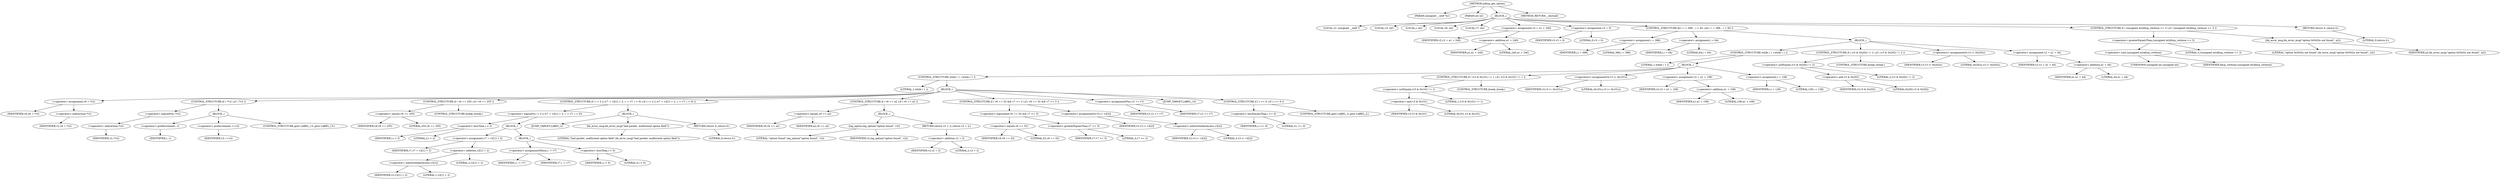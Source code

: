 digraph udhcp_get_option {  
"1000106" [label = "(METHOD,udhcp_get_option)" ]
"1000107" [label = "(PARAM,unsigned __int8 *a1)" ]
"1000108" [label = "(PARAM,int a2)" ]
"1000109" [label = "(BLOCK,,)" ]
"1000110" [label = "(LOCAL,v2: unsigned __int8 *)" ]
"1000111" [label = "(LOCAL,v3: int)" ]
"1000112" [label = "(LOCAL,i: int)" ]
"1000113" [label = "(LOCAL,v6: int)" ]
"1000114" [label = "(LOCAL,v7: int)" ]
"1000115" [label = "(<operator>.assignment,v2 = a1 + 240)" ]
"1000116" [label = "(IDENTIFIER,v2,v2 = a1 + 240)" ]
"1000117" [label = "(<operator>.addition,a1 + 240)" ]
"1000118" [label = "(IDENTIFIER,a1,a1 + 240)" ]
"1000119" [label = "(LITERAL,240,a1 + 240)" ]
"1000120" [label = "(<operator>.assignment,v3 = 0)" ]
"1000121" [label = "(IDENTIFIER,v3,v3 = 0)" ]
"1000122" [label = "(LITERAL,0,v3 = 0)" ]
"1000123" [label = "(CONTROL_STRUCTURE,for ( i = 388; ; i = 64 ),for ( i = 388; ; i = 64 ))" ]
"1000124" [label = "(<operator>.assignment,i = 388)" ]
"1000125" [label = "(IDENTIFIER,i,i = 388)" ]
"1000126" [label = "(LITERAL,388,i = 388)" ]
"1000127" [label = "(<operator>.assignment,i = 64)" ]
"1000128" [label = "(IDENTIFIER,i,i = 64)" ]
"1000129" [label = "(LITERAL,64,i = 64)" ]
"1000130" [label = "(BLOCK,,)" ]
"1000131" [label = "(CONTROL_STRUCTURE,while ( 1 ),while ( 1 ))" ]
"1000132" [label = "(LITERAL,1,while ( 1 ))" ]
"1000133" [label = "(BLOCK,,)" ]
"1000134" [label = "(CONTROL_STRUCTURE,while ( 1 ),while ( 1 ))" ]
"1000135" [label = "(LITERAL,1,while ( 1 ))" ]
"1000136" [label = "(BLOCK,,)" ]
"1000137" [label = "(<operator>.assignment,v6 = *v2)" ]
"1000138" [label = "(IDENTIFIER,v6,v6 = *v2)" ]
"1000139" [label = "(<operator>.indirection,*v2)" ]
"1000140" [label = "(IDENTIFIER,v2,v6 = *v2)" ]
"1000141" [label = "(CONTROL_STRUCTURE,if ( !*v2 ),if ( !*v2 ))" ]
"1000142" [label = "(<operator>.logicalNot,!*v2)" ]
"1000143" [label = "(<operator>.indirection,*v2)" ]
"1000144" [label = "(IDENTIFIER,v2,!*v2)" ]
"1000145" [label = "(BLOCK,,)" ]
"1000146" [label = "(<operator>.preDecrement,--i)" ]
"1000147" [label = "(IDENTIFIER,i,--i)" ]
"1000148" [label = "(<operator>.preIncrement,++v2)" ]
"1000149" [label = "(IDENTIFIER,v2,++v2)" ]
"1000150" [label = "(CONTROL_STRUCTURE,goto LABEL_13;,goto LABEL_13;)" ]
"1000151" [label = "(CONTROL_STRUCTURE,if ( v6 == 255 ),if ( v6 == 255 ))" ]
"1000152" [label = "(<operator>.equals,v6 == 255)" ]
"1000153" [label = "(IDENTIFIER,v6,v6 == 255)" ]
"1000154" [label = "(LITERAL,255,v6 == 255)" ]
"1000155" [label = "(CONTROL_STRUCTURE,break;,break;)" ]
"1000156" [label = "(CONTROL_STRUCTURE,if ( i < 2 || (v7 = v2[1] + 2, i -= v7, i < 0) ),if ( i < 2 || (v7 = v2[1] + 2, i -= v7, i < 0) ))" ]
"1000157" [label = "(<operator>.logicalOr,i < 2 || (v7 = v2[1] + 2, i -= v7, i < 0))" ]
"1000158" [label = "(<operator>.lessThan,i < 2)" ]
"1000159" [label = "(IDENTIFIER,i,i < 2)" ]
"1000160" [label = "(LITERAL,2,i < 2)" ]
"1000161" [label = "(BLOCK,,)" ]
"1000162" [label = "(<operator>.assignment,v7 = v2[1] + 2)" ]
"1000163" [label = "(IDENTIFIER,v7,v7 = v2[1] + 2)" ]
"1000164" [label = "(<operator>.addition,v2[1] + 2)" ]
"1000165" [label = "(<operator>.indirectIndexAccess,v2[1])" ]
"1000166" [label = "(IDENTIFIER,v2,v2[1] + 2)" ]
"1000167" [label = "(LITERAL,1,v2[1] + 2)" ]
"1000168" [label = "(LITERAL,2,v2[1] + 2)" ]
"1000169" [label = "(BLOCK,,)" ]
"1000170" [label = "(<operator>.assignmentMinus,i -= v7)" ]
"1000171" [label = "(IDENTIFIER,i,i -= v7)" ]
"1000172" [label = "(IDENTIFIER,v7,i -= v7)" ]
"1000173" [label = "(<operator>.lessThan,i < 0)" ]
"1000174" [label = "(IDENTIFIER,i,i < 0)" ]
"1000175" [label = "(LITERAL,0,i < 0)" ]
"1000176" [label = "(BLOCK,,)" ]
"1000177" [label = "(JUMP_TARGET,LABEL_2)" ]
"1000178" [label = "(bb_error_msg,bb_error_msg(\"bad packet, malformed option field\"))" ]
"1000179" [label = "(LITERAL,\"bad packet, malformed option field\",bb_error_msg(\"bad packet, malformed option field\"))" ]
"1000180" [label = "(RETURN,return 0;,return 0;)" ]
"1000181" [label = "(LITERAL,0,return 0;)" ]
"1000182" [label = "(CONTROL_STRUCTURE,if ( v6 == a2 ),if ( v6 == a2 ))" ]
"1000183" [label = "(<operator>.equals,v6 == a2)" ]
"1000184" [label = "(IDENTIFIER,v6,v6 == a2)" ]
"1000185" [label = "(IDENTIFIER,a2,v6 == a2)" ]
"1000186" [label = "(BLOCK,,)" ]
"1000187" [label = "(log_option,log_option(\"option found\", v2))" ]
"1000188" [label = "(LITERAL,\"option found\",log_option(\"option found\", v2))" ]
"1000189" [label = "(IDENTIFIER,v2,log_option(\"option found\", v2))" ]
"1000190" [label = "(RETURN,return v2 + 2;,return v2 + 2;)" ]
"1000191" [label = "(<operator>.addition,v2 + 2)" ]
"1000192" [label = "(IDENTIFIER,v2,v2 + 2)" ]
"1000193" [label = "(LITERAL,2,v2 + 2)" ]
"1000194" [label = "(CONTROL_STRUCTURE,if ( v6 == 52 && v7 >= 3 ),if ( v6 == 52 && v7 >= 3 ))" ]
"1000195" [label = "(<operator>.logicalAnd,v6 == 52 && v7 >= 3)" ]
"1000196" [label = "(<operator>.equals,v6 == 52)" ]
"1000197" [label = "(IDENTIFIER,v6,v6 == 52)" ]
"1000198" [label = "(LITERAL,52,v6 == 52)" ]
"1000199" [label = "(<operator>.greaterEqualsThan,v7 >= 3)" ]
"1000200" [label = "(IDENTIFIER,v7,v7 >= 3)" ]
"1000201" [label = "(LITERAL,3,v7 >= 3)" ]
"1000202" [label = "(<operators>.assignmentOr,v3 |= v2[2])" ]
"1000203" [label = "(IDENTIFIER,v3,v3 |= v2[2])" ]
"1000204" [label = "(<operator>.indirectIndexAccess,v2[2])" ]
"1000205" [label = "(IDENTIFIER,v2,v3 |= v2[2])" ]
"1000206" [label = "(LITERAL,2,v3 |= v2[2])" ]
"1000207" [label = "(<operator>.assignmentPlus,v2 += v7)" ]
"1000208" [label = "(IDENTIFIER,v2,v2 += v7)" ]
"1000209" [label = "(IDENTIFIER,v7,v2 += v7)" ]
"1000210" [label = "(JUMP_TARGET,LABEL_13)" ]
"1000211" [label = "(CONTROL_STRUCTURE,if ( i <= 0 ),if ( i <= 0 ))" ]
"1000212" [label = "(<operator>.lessEqualsThan,i <= 0)" ]
"1000213" [label = "(IDENTIFIER,i,i <= 0)" ]
"1000214" [label = "(LITERAL,0,i <= 0)" ]
"1000215" [label = "(CONTROL_STRUCTURE,goto LABEL_2;,goto LABEL_2;)" ]
"1000216" [label = "(CONTROL_STRUCTURE,if ( (v3 & 0x101) != 1 ),if ( (v3 & 0x101) != 1 ))" ]
"1000217" [label = "(<operator>.notEquals,(v3 & 0x101) != 1)" ]
"1000218" [label = "(<operator>.and,v3 & 0x101)" ]
"1000219" [label = "(IDENTIFIER,v3,v3 & 0x101)" ]
"1000220" [label = "(LITERAL,0x101,v3 & 0x101)" ]
"1000221" [label = "(LITERAL,1,(v3 & 0x101) != 1)" ]
"1000222" [label = "(CONTROL_STRUCTURE,break;,break;)" ]
"1000223" [label = "(<operators>.assignmentOr,v3 |= 0x101u)" ]
"1000224" [label = "(IDENTIFIER,v3,v3 |= 0x101u)" ]
"1000225" [label = "(LITERAL,0x101u,v3 |= 0x101u)" ]
"1000226" [label = "(<operator>.assignment,v2 = a1 + 108)" ]
"1000227" [label = "(IDENTIFIER,v2,v2 = a1 + 108)" ]
"1000228" [label = "(<operator>.addition,a1 + 108)" ]
"1000229" [label = "(IDENTIFIER,a1,a1 + 108)" ]
"1000230" [label = "(LITERAL,108,a1 + 108)" ]
"1000231" [label = "(<operator>.assignment,i = 128)" ]
"1000232" [label = "(IDENTIFIER,i,i = 128)" ]
"1000233" [label = "(LITERAL,128,i = 128)" ]
"1000234" [label = "(CONTROL_STRUCTURE,if ( (v3 & 0x202) != 2 ),if ( (v3 & 0x202) != 2 ))" ]
"1000235" [label = "(<operator>.notEquals,(v3 & 0x202) != 2)" ]
"1000236" [label = "(<operator>.and,v3 & 0x202)" ]
"1000237" [label = "(IDENTIFIER,v3,v3 & 0x202)" ]
"1000238" [label = "(LITERAL,0x202,v3 & 0x202)" ]
"1000239" [label = "(LITERAL,2,(v3 & 0x202) != 2)" ]
"1000240" [label = "(CONTROL_STRUCTURE,break;,break;)" ]
"1000241" [label = "(<operators>.assignmentOr,v3 |= 0x202u)" ]
"1000242" [label = "(IDENTIFIER,v3,v3 |= 0x202u)" ]
"1000243" [label = "(LITERAL,0x202u,v3 |= 0x202u)" ]
"1000244" [label = "(<operator>.assignment,v2 = a1 + 44)" ]
"1000245" [label = "(IDENTIFIER,v2,v2 = a1 + 44)" ]
"1000246" [label = "(<operator>.addition,a1 + 44)" ]
"1000247" [label = "(IDENTIFIER,a1,a1 + 44)" ]
"1000248" [label = "(LITERAL,44,a1 + 44)" ]
"1000249" [label = "(CONTROL_STRUCTURE,if ( (unsigned int)dhcp_verbose >= 3 ),if ( (unsigned int)dhcp_verbose >= 3 ))" ]
"1000250" [label = "(<operator>.greaterEqualsThan,(unsigned int)dhcp_verbose >= 3)" ]
"1000251" [label = "(<operator>.cast,(unsigned int)dhcp_verbose)" ]
"1000252" [label = "(UNKNOWN,unsigned int,unsigned int)" ]
"1000253" [label = "(IDENTIFIER,dhcp_verbose,(unsigned int)dhcp_verbose)" ]
"1000254" [label = "(LITERAL,3,(unsigned int)dhcp_verbose >= 3)" ]
"1000255" [label = "(bb_error_msg,bb_error_msg(\"option 0x%02x not found\", a2))" ]
"1000256" [label = "(LITERAL,\"option 0x%02x not found\",bb_error_msg(\"option 0x%02x not found\", a2))" ]
"1000257" [label = "(IDENTIFIER,a2,bb_error_msg(\"option 0x%02x not found\", a2))" ]
"1000258" [label = "(RETURN,return 0;,return 0;)" ]
"1000259" [label = "(LITERAL,0,return 0;)" ]
"1000260" [label = "(METHOD_RETURN,__fastcall)" ]
  "1000106" -> "1000107" 
  "1000106" -> "1000108" 
  "1000106" -> "1000109" 
  "1000106" -> "1000260" 
  "1000109" -> "1000110" 
  "1000109" -> "1000111" 
  "1000109" -> "1000112" 
  "1000109" -> "1000113" 
  "1000109" -> "1000114" 
  "1000109" -> "1000115" 
  "1000109" -> "1000120" 
  "1000109" -> "1000123" 
  "1000109" -> "1000249" 
  "1000109" -> "1000258" 
  "1000115" -> "1000116" 
  "1000115" -> "1000117" 
  "1000117" -> "1000118" 
  "1000117" -> "1000119" 
  "1000120" -> "1000121" 
  "1000120" -> "1000122" 
  "1000123" -> "1000124" 
  "1000123" -> "1000127" 
  "1000123" -> "1000130" 
  "1000124" -> "1000125" 
  "1000124" -> "1000126" 
  "1000127" -> "1000128" 
  "1000127" -> "1000129" 
  "1000130" -> "1000131" 
  "1000130" -> "1000234" 
  "1000130" -> "1000241" 
  "1000130" -> "1000244" 
  "1000131" -> "1000132" 
  "1000131" -> "1000133" 
  "1000133" -> "1000134" 
  "1000133" -> "1000216" 
  "1000133" -> "1000223" 
  "1000133" -> "1000226" 
  "1000133" -> "1000231" 
  "1000134" -> "1000135" 
  "1000134" -> "1000136" 
  "1000136" -> "1000137" 
  "1000136" -> "1000141" 
  "1000136" -> "1000151" 
  "1000136" -> "1000156" 
  "1000136" -> "1000182" 
  "1000136" -> "1000194" 
  "1000136" -> "1000207" 
  "1000136" -> "1000210" 
  "1000136" -> "1000211" 
  "1000137" -> "1000138" 
  "1000137" -> "1000139" 
  "1000139" -> "1000140" 
  "1000141" -> "1000142" 
  "1000141" -> "1000145" 
  "1000142" -> "1000143" 
  "1000143" -> "1000144" 
  "1000145" -> "1000146" 
  "1000145" -> "1000148" 
  "1000145" -> "1000150" 
  "1000146" -> "1000147" 
  "1000148" -> "1000149" 
  "1000151" -> "1000152" 
  "1000151" -> "1000155" 
  "1000152" -> "1000153" 
  "1000152" -> "1000154" 
  "1000156" -> "1000157" 
  "1000156" -> "1000176" 
  "1000157" -> "1000158" 
  "1000157" -> "1000161" 
  "1000158" -> "1000159" 
  "1000158" -> "1000160" 
  "1000161" -> "1000162" 
  "1000161" -> "1000169" 
  "1000162" -> "1000163" 
  "1000162" -> "1000164" 
  "1000164" -> "1000165" 
  "1000164" -> "1000168" 
  "1000165" -> "1000166" 
  "1000165" -> "1000167" 
  "1000169" -> "1000170" 
  "1000169" -> "1000173" 
  "1000170" -> "1000171" 
  "1000170" -> "1000172" 
  "1000173" -> "1000174" 
  "1000173" -> "1000175" 
  "1000176" -> "1000177" 
  "1000176" -> "1000178" 
  "1000176" -> "1000180" 
  "1000178" -> "1000179" 
  "1000180" -> "1000181" 
  "1000182" -> "1000183" 
  "1000182" -> "1000186" 
  "1000183" -> "1000184" 
  "1000183" -> "1000185" 
  "1000186" -> "1000187" 
  "1000186" -> "1000190" 
  "1000187" -> "1000188" 
  "1000187" -> "1000189" 
  "1000190" -> "1000191" 
  "1000191" -> "1000192" 
  "1000191" -> "1000193" 
  "1000194" -> "1000195" 
  "1000194" -> "1000202" 
  "1000195" -> "1000196" 
  "1000195" -> "1000199" 
  "1000196" -> "1000197" 
  "1000196" -> "1000198" 
  "1000199" -> "1000200" 
  "1000199" -> "1000201" 
  "1000202" -> "1000203" 
  "1000202" -> "1000204" 
  "1000204" -> "1000205" 
  "1000204" -> "1000206" 
  "1000207" -> "1000208" 
  "1000207" -> "1000209" 
  "1000211" -> "1000212" 
  "1000211" -> "1000215" 
  "1000212" -> "1000213" 
  "1000212" -> "1000214" 
  "1000216" -> "1000217" 
  "1000216" -> "1000222" 
  "1000217" -> "1000218" 
  "1000217" -> "1000221" 
  "1000218" -> "1000219" 
  "1000218" -> "1000220" 
  "1000223" -> "1000224" 
  "1000223" -> "1000225" 
  "1000226" -> "1000227" 
  "1000226" -> "1000228" 
  "1000228" -> "1000229" 
  "1000228" -> "1000230" 
  "1000231" -> "1000232" 
  "1000231" -> "1000233" 
  "1000234" -> "1000235" 
  "1000234" -> "1000240" 
  "1000235" -> "1000236" 
  "1000235" -> "1000239" 
  "1000236" -> "1000237" 
  "1000236" -> "1000238" 
  "1000241" -> "1000242" 
  "1000241" -> "1000243" 
  "1000244" -> "1000245" 
  "1000244" -> "1000246" 
  "1000246" -> "1000247" 
  "1000246" -> "1000248" 
  "1000249" -> "1000250" 
  "1000249" -> "1000255" 
  "1000250" -> "1000251" 
  "1000250" -> "1000254" 
  "1000251" -> "1000252" 
  "1000251" -> "1000253" 
  "1000255" -> "1000256" 
  "1000255" -> "1000257" 
  "1000258" -> "1000259" 
}
